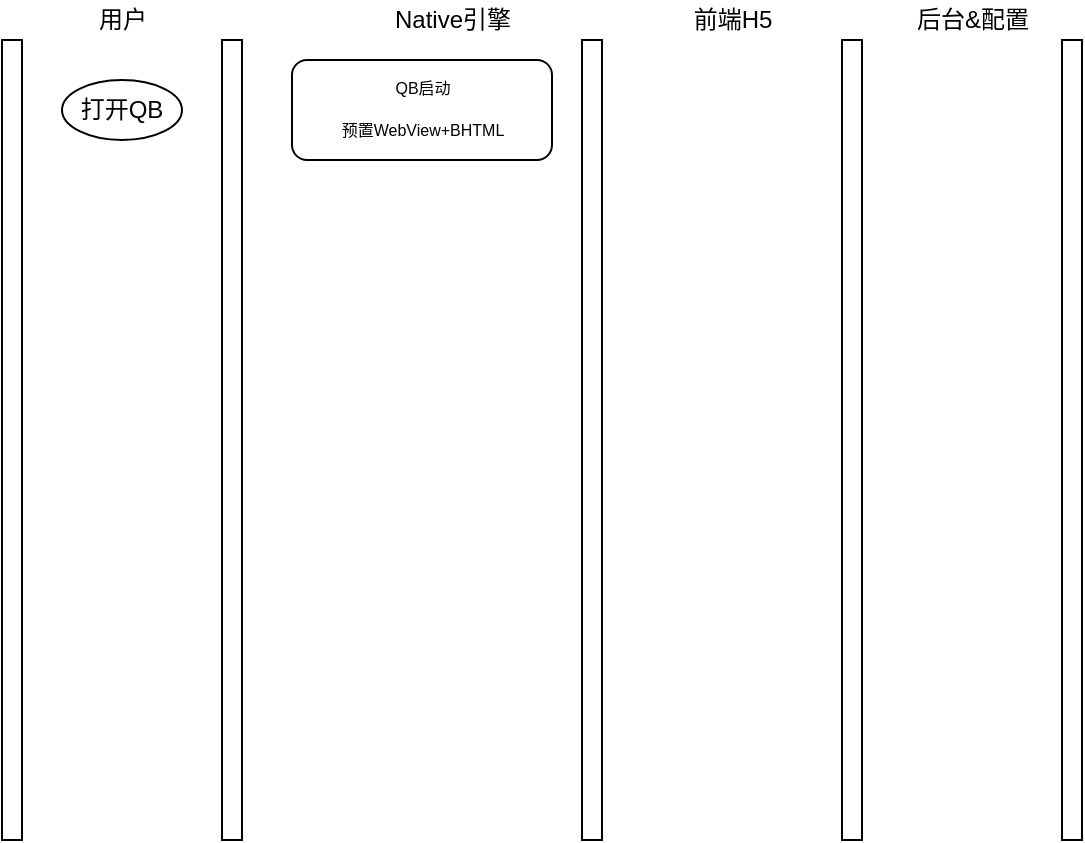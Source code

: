 <mxfile version="15.1.0" type="github">
  <diagram id="kgpKYQtTHZ0yAKxKKP6v" name="Page-1">
    <mxGraphModel dx="1181" dy="597" grid="1" gridSize="10" guides="1" tooltips="1" connect="1" arrows="1" fold="1" page="1" pageScale="1" pageWidth="850" pageHeight="1100" math="0" shadow="0">
      <root>
        <mxCell id="0" />
        <mxCell id="1" parent="0" />
        <mxCell id="hlyjIJDPDrHE34PYvthw-2" value="Untitled Layer" parent="0" />
        <mxCell id="hlyjIJDPDrHE34PYvthw-8" value="" style="points=[];perimeter=orthogonalPerimeter;rounded=0;shadow=0;strokeWidth=1;" vertex="1" parent="hlyjIJDPDrHE34PYvthw-2">
          <mxGeometry x="110" y="90" width="10" height="400" as="geometry" />
        </mxCell>
        <mxCell id="hlyjIJDPDrHE34PYvthw-14" value="" style="points=[];perimeter=orthogonalPerimeter;rounded=0;shadow=0;strokeWidth=1;" vertex="1" parent="hlyjIJDPDrHE34PYvthw-2">
          <mxGeometry x="220" y="90" width="10" height="400" as="geometry" />
        </mxCell>
        <mxCell id="hlyjIJDPDrHE34PYvthw-15" value="" style="points=[];perimeter=orthogonalPerimeter;rounded=0;shadow=0;strokeWidth=1;" vertex="1" parent="hlyjIJDPDrHE34PYvthw-2">
          <mxGeometry x="400" y="90" width="10" height="400" as="geometry" />
        </mxCell>
        <mxCell id="hlyjIJDPDrHE34PYvthw-16" value="" style="points=[];perimeter=orthogonalPerimeter;rounded=0;shadow=0;strokeWidth=1;" vertex="1" parent="hlyjIJDPDrHE34PYvthw-2">
          <mxGeometry x="530" y="90" width="10" height="400" as="geometry" />
        </mxCell>
        <mxCell id="hlyjIJDPDrHE34PYvthw-17" value="" style="points=[];perimeter=orthogonalPerimeter;rounded=0;shadow=0;strokeWidth=1;" vertex="1" parent="hlyjIJDPDrHE34PYvthw-2">
          <mxGeometry x="640" y="90" width="10" height="400" as="geometry" />
        </mxCell>
        <mxCell id="hlyjIJDPDrHE34PYvthw-18" value="用户" style="text;html=1;align=center;verticalAlign=middle;resizable=0;points=[];autosize=1;strokeColor=none;fillColor=none;" vertex="1" parent="hlyjIJDPDrHE34PYvthw-2">
          <mxGeometry x="150" y="70" width="40" height="20" as="geometry" />
        </mxCell>
        <mxCell id="hlyjIJDPDrHE34PYvthw-19" value="Native引擎" style="text;html=1;align=center;verticalAlign=middle;resizable=0;points=[];autosize=1;strokeColor=none;fillColor=none;" vertex="1" parent="hlyjIJDPDrHE34PYvthw-2">
          <mxGeometry x="300" y="70" width="70" height="20" as="geometry" />
        </mxCell>
        <mxCell id="hlyjIJDPDrHE34PYvthw-20" value="前端H5" style="text;html=1;align=center;verticalAlign=middle;resizable=0;points=[];autosize=1;strokeColor=none;fillColor=none;" vertex="1" parent="hlyjIJDPDrHE34PYvthw-2">
          <mxGeometry x="450" y="70" width="50" height="20" as="geometry" />
        </mxCell>
        <mxCell id="hlyjIJDPDrHE34PYvthw-21" value="后台&amp;amp;配置" style="text;html=1;align=center;verticalAlign=middle;resizable=0;points=[];autosize=1;strokeColor=none;fillColor=none;" vertex="1" parent="hlyjIJDPDrHE34PYvthw-2">
          <mxGeometry x="560" y="70" width="70" height="20" as="geometry" />
        </mxCell>
        <mxCell id="hlyjIJDPDrHE34PYvthw-22" value="打开QB" style="ellipse;whiteSpace=wrap;html=1;" vertex="1" parent="hlyjIJDPDrHE34PYvthw-2">
          <mxGeometry x="140" y="110" width="60" height="30" as="geometry" />
        </mxCell>
        <mxCell id="hlyjIJDPDrHE34PYvthw-23" value="" style="rounded=1;whiteSpace=wrap;html=1;" vertex="1" parent="hlyjIJDPDrHE34PYvthw-2">
          <mxGeometry x="255" y="100" width="130" height="50" as="geometry" />
        </mxCell>
        <mxCell id="hlyjIJDPDrHE34PYvthw-24" value="QB启动&lt;br style=&quot;font-size: 8px;&quot;&gt;" style="text;html=1;align=center;verticalAlign=middle;resizable=0;points=[];autosize=1;strokeColor=none;fillColor=none;fontSize=8;" vertex="1" parent="hlyjIJDPDrHE34PYvthw-2">
          <mxGeometry x="290" y="104" width="60" height="20" as="geometry" />
        </mxCell>
        <mxCell id="hlyjIJDPDrHE34PYvthw-25" value="预置WebView+BHTML" style="text;html=1;align=center;verticalAlign=middle;resizable=0;points=[];autosize=1;strokeColor=none;fillColor=none;fontSize=8;spacing=-1;" vertex="1" parent="hlyjIJDPDrHE34PYvthw-2">
          <mxGeometry x="250" y="130" width="140" height="10" as="geometry" />
        </mxCell>
      </root>
    </mxGraphModel>
  </diagram>
</mxfile>
